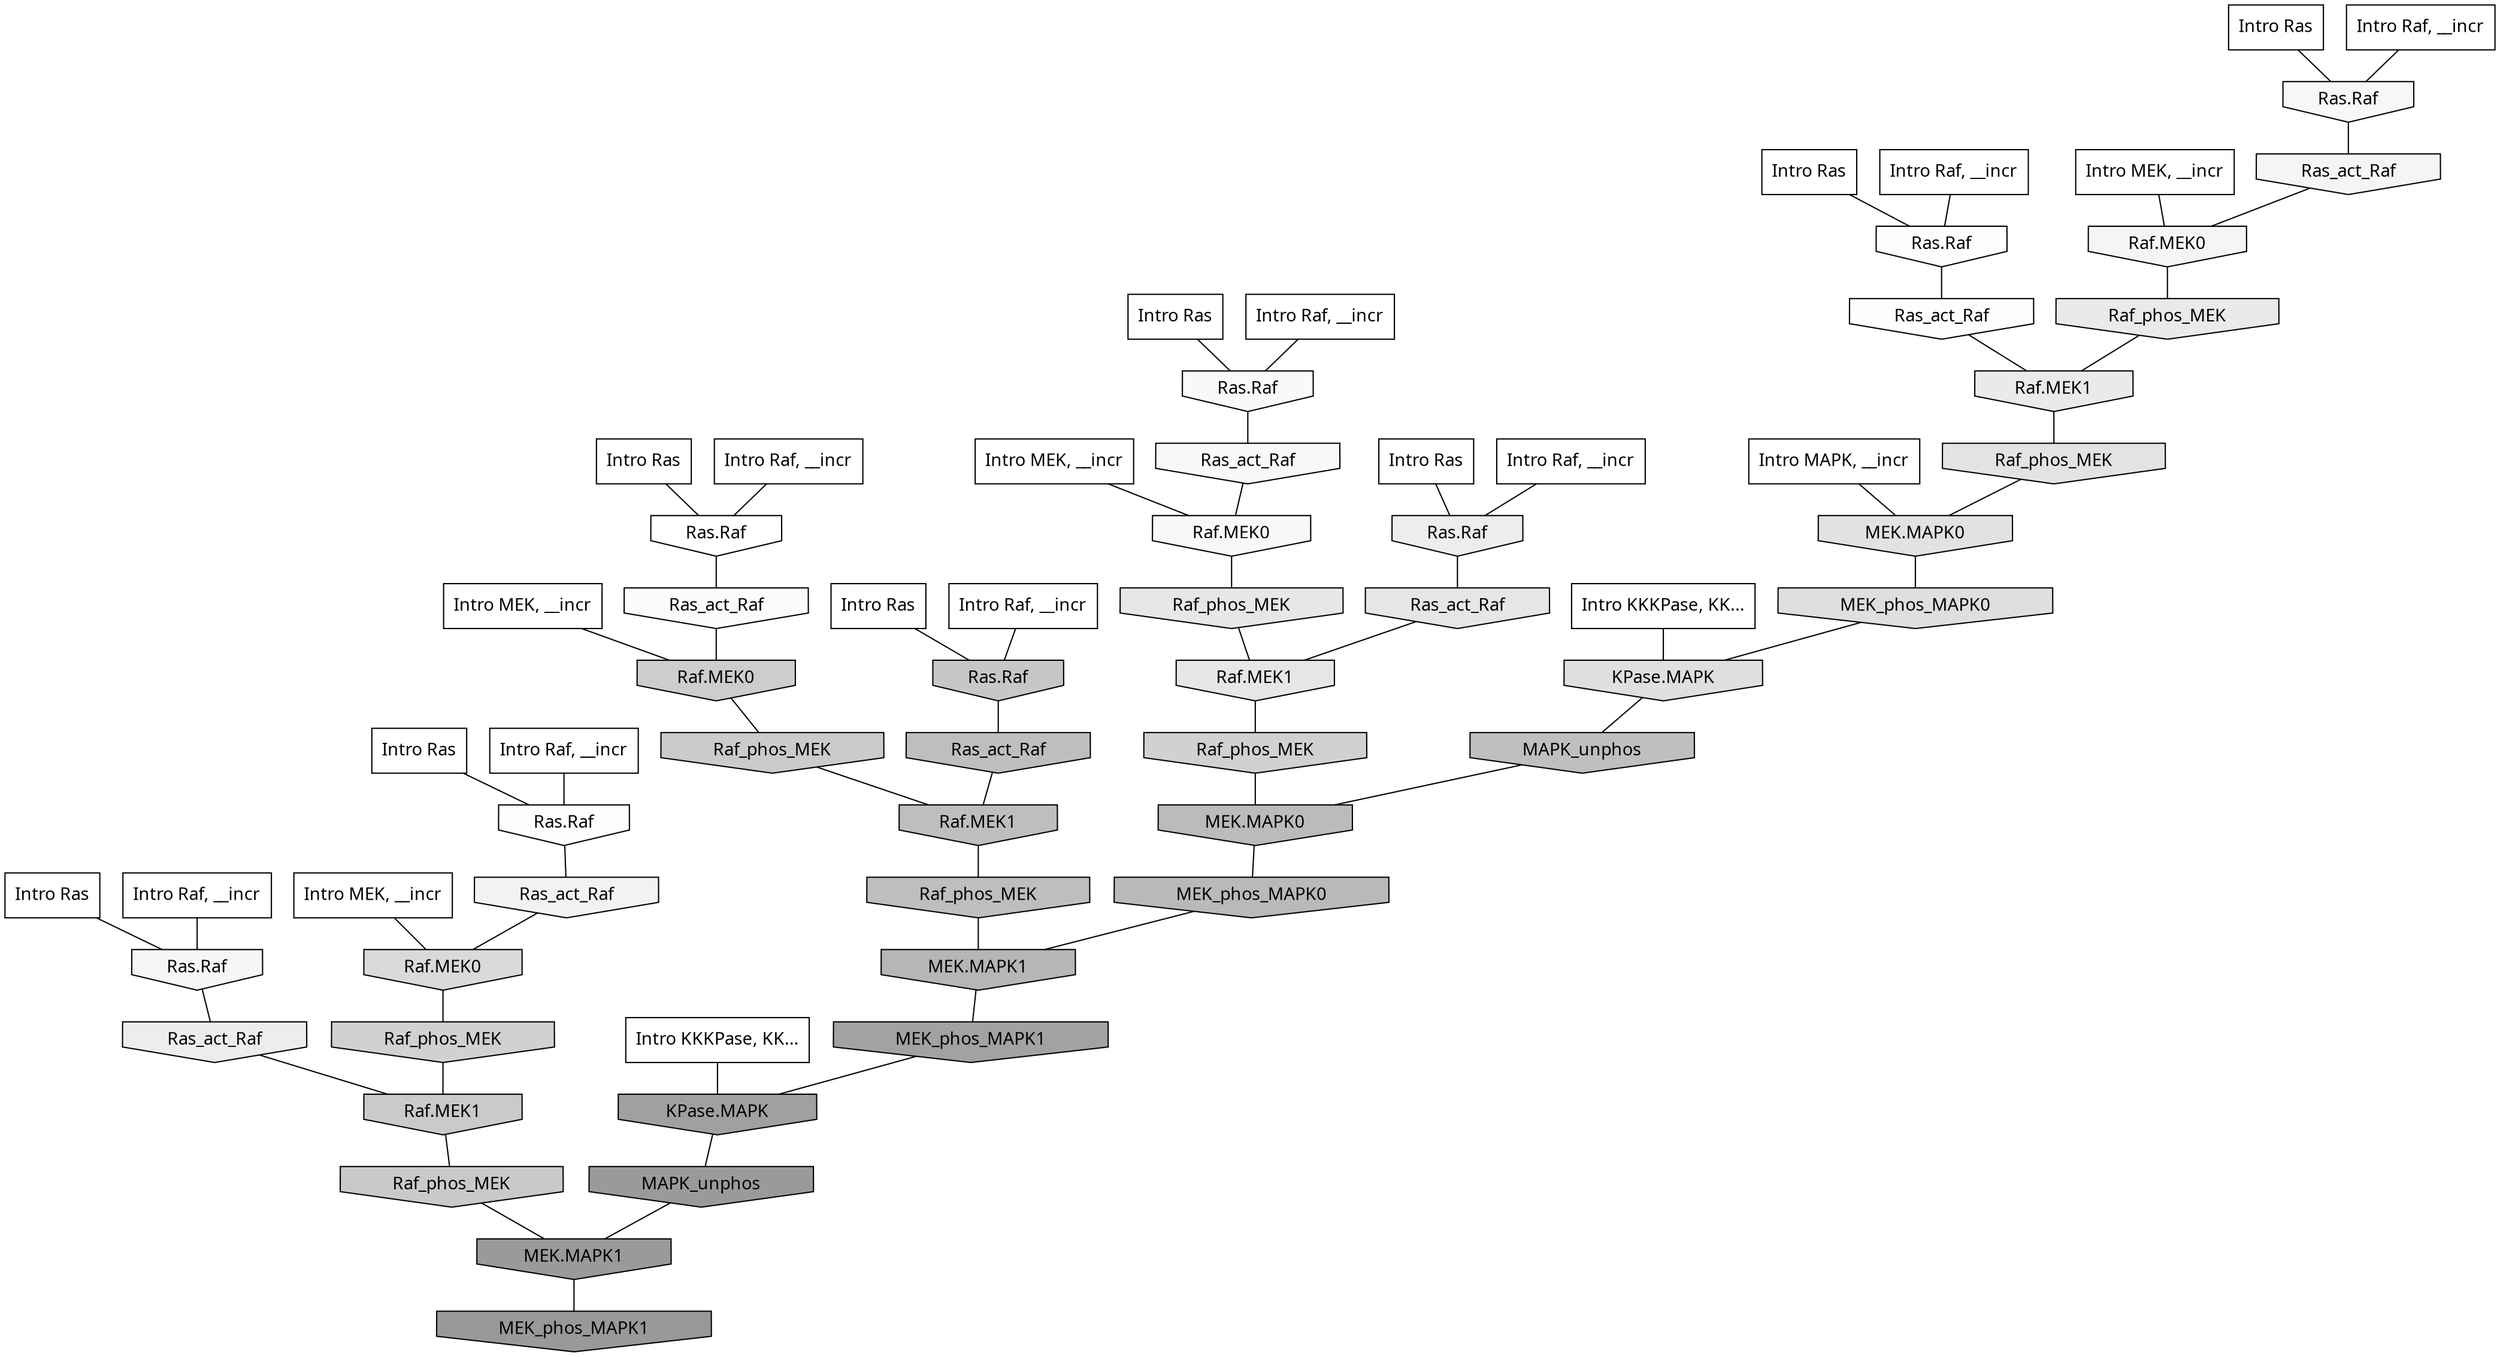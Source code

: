digraph G{
  rankdir="TB";
  ranksep=0.30;
  node [fontname="CMU Serif"];
  edge [fontname="CMU Serif"];
  
  9 [label="Intro Ras", shape=rectangle, style=filled, fillcolor="0.000 0.000 1.000"]
  
  16 [label="Intro Ras", shape=rectangle, style=filled, fillcolor="0.000 0.000 1.000"]
  
  19 [label="Intro Ras", shape=rectangle, style=filled, fillcolor="0.000 0.000 1.000"]
  
  31 [label="Intro Ras", shape=rectangle, style=filled, fillcolor="0.000 0.000 1.000"]
  
  59 [label="Intro Ras", shape=rectangle, style=filled, fillcolor="0.000 0.000 1.000"]
  
  78 [label="Intro Ras", shape=rectangle, style=filled, fillcolor="0.000 0.000 1.000"]
  
  89 [label="Intro Ras", shape=rectangle, style=filled, fillcolor="0.000 0.000 1.000"]
  
  94 [label="Intro Ras", shape=rectangle, style=filled, fillcolor="0.000 0.000 1.000"]
  
  192 [label="Intro Raf, __incr", shape=rectangle, style=filled, fillcolor="0.000 0.000 1.000"]
  
  470 [label="Intro Raf, __incr", shape=rectangle, style=filled, fillcolor="0.000 0.000 1.000"]
  
  531 [label="Intro Raf, __incr", shape=rectangle, style=filled, fillcolor="0.000 0.000 1.000"]
  
  551 [label="Intro Raf, __incr", shape=rectangle, style=filled, fillcolor="0.000 0.000 1.000"]
  
  562 [label="Intro Raf, __incr", shape=rectangle, style=filled, fillcolor="0.000 0.000 1.000"]
  
  646 [label="Intro Raf, __incr", shape=rectangle, style=filled, fillcolor="0.000 0.000 1.000"]
  
  668 [label="Intro Raf, __incr", shape=rectangle, style=filled, fillcolor="0.000 0.000 1.000"]
  
  873 [label="Intro Raf, __incr", shape=rectangle, style=filled, fillcolor="0.000 0.000 1.000"]
  
  1114 [label="Intro MEK, __incr", shape=rectangle, style=filled, fillcolor="0.000 0.000 1.000"]
  
  1176 [label="Intro MEK, __incr", shape=rectangle, style=filled, fillcolor="0.000 0.000 1.000"]
  
  1447 [label="Intro MEK, __incr", shape=rectangle, style=filled, fillcolor="0.000 0.000 1.000"]
  
  1567 [label="Intro MEK, __incr", shape=rectangle, style=filled, fillcolor="0.000 0.000 1.000"]
  
  2880 [label="Intro MAPK, __incr", shape=rectangle, style=filled, fillcolor="0.000 0.000 1.000"]
  
  3117 [label="Intro KKKPase, KK...", shape=rectangle, style=filled, fillcolor="0.000 0.000 1.000"]
  
  3140 [label="Intro KKKPase, KK...", shape=rectangle, style=filled, fillcolor="0.000 0.000 1.000"]
  
  3283 [label="Ras.Raf", shape=invhouse, style=filled, fillcolor="0.000 0.000 1.000"]
  
  3391 [label="Ras.Raf", shape=invhouse, style=filled, fillcolor="0.000 0.000 0.991"]
  
  3412 [label="Ras_act_Raf", shape=invhouse, style=filled, fillcolor="0.000 0.000 0.989"]
  
  3419 [label="Ras.Raf", shape=invhouse, style=filled, fillcolor="0.000 0.000 0.989"]
  
  3480 [label="Ras_act_Raf", shape=invhouse, style=filled, fillcolor="0.000 0.000 0.981"]
  
  3541 [label="Ras.Raf", shape=invhouse, style=filled, fillcolor="0.000 0.000 0.974"]
  
  3577 [label="Ras_act_Raf", shape=invhouse, style=filled, fillcolor="0.000 0.000 0.971"]
  
  3579 [label="Raf.MEK0", shape=invhouse, style=filled, fillcolor="0.000 0.000 0.971"]
  
  3608 [label="Ras.Raf", shape=invhouse, style=filled, fillcolor="0.000 0.000 0.968"]
  
  3668 [label="Ras.Raf", shape=invhouse, style=filled, fillcolor="0.000 0.000 0.963"]
  
  3711 [label="Ras_act_Raf", shape=invhouse, style=filled, fillcolor="0.000 0.000 0.960"]
  
  3714 [label="Raf.MEK0", shape=invhouse, style=filled, fillcolor="0.000 0.000 0.960"]
  
  3960 [label="Ras_act_Raf", shape=invhouse, style=filled, fillcolor="0.000 0.000 0.948"]
  
  4345 [label="Ras.Raf", shape=invhouse, style=filled, fillcolor="0.000 0.000 0.928"]
  
  4357 [label="Ras_act_Raf", shape=invhouse, style=filled, fillcolor="0.000 0.000 0.928"]
  
  4589 [label="Raf_phos_MEK", shape=invhouse, style=filled, fillcolor="0.000 0.000 0.917"]
  
  4618 [label="Raf.MEK1", shape=invhouse, style=filled, fillcolor="0.000 0.000 0.915"]
  
  4858 [label="Raf_phos_MEK", shape=invhouse, style=filled, fillcolor="0.000 0.000 0.906"]
  
  4992 [label="Ras_act_Raf", shape=invhouse, style=filled, fillcolor="0.000 0.000 0.899"]
  
  4994 [label="Raf.MEK1", shape=invhouse, style=filled, fillcolor="0.000 0.000 0.899"]
  
  5281 [label="Raf_phos_MEK", shape=invhouse, style=filled, fillcolor="0.000 0.000 0.887"]
  
  5344 [label="MEK.MAPK0", shape=invhouse, style=filled, fillcolor="0.000 0.000 0.885"]
  
  5561 [label="MEK_phos_MAPK0", shape=invhouse, style=filled, fillcolor="0.000 0.000 0.875"]
  
  5563 [label="KPase.MAPK", shape=invhouse, style=filled, fillcolor="0.000 0.000 0.875"]
  
  6089 [label="Raf.MEK0", shape=invhouse, style=filled, fillcolor="0.000 0.000 0.855"]
  
  7396 [label="Raf_phos_MEK", shape=invhouse, style=filled, fillcolor="0.000 0.000 0.819"]
  
  7458 [label="Raf_phos_MEK", shape=invhouse, style=filled, fillcolor="0.000 0.000 0.818"]
  
  8141 [label="Raf.MEK0", shape=invhouse, style=filled, fillcolor="0.000 0.000 0.803"]
  
  8585 [label="Raf_phos_MEK", shape=invhouse, style=filled, fillcolor="0.000 0.000 0.793"]
  
  8642 [label="Raf.MEK1", shape=invhouse, style=filled, fillcolor="0.000 0.000 0.792"]
  
  8853 [label="Raf_phos_MEK", shape=invhouse, style=filled, fillcolor="0.000 0.000 0.787"]
  
  9251 [label="Ras.Raf", shape=invhouse, style=filled, fillcolor="0.000 0.000 0.779"]
  
  11389 [label="MAPK_unphos", shape=invhouse, style=filled, fillcolor="0.000 0.000 0.747"]
  
  11705 [label="Ras_act_Raf", shape=invhouse, style=filled, fillcolor="0.000 0.000 0.743"]
  
  11708 [label="Raf.MEK1", shape=invhouse, style=filled, fillcolor="0.000 0.000 0.743"]
  
  11709 [label="Raf_phos_MEK", shape=invhouse, style=filled, fillcolor="0.000 0.000 0.743"]
  
  12415 [label="MEK.MAPK0", shape=invhouse, style=filled, fillcolor="0.000 0.000 0.734"]
  
  13132 [label="MEK_phos_MAPK0", shape=invhouse, style=filled, fillcolor="0.000 0.000 0.726"]
  
  14292 [label="MEK.MAPK1", shape=invhouse, style=filled, fillcolor="0.000 0.000 0.714"]
  
  18503 [label="MEK_phos_MAPK1", shape=invhouse, style=filled, fillcolor="0.000 0.000 0.636"]
  
  18801 [label="KPase.MAPK", shape=invhouse, style=filled, fillcolor="0.000 0.000 0.627"]
  
  19464 [label="MAPK_unphos", shape=invhouse, style=filled, fillcolor="0.000 0.000 0.605"]
  
  19465 [label="MEK.MAPK1", shape=invhouse, style=filled, fillcolor="0.000 0.000 0.605"]
  
  19564 [label="MEK_phos_MAPK1", shape=invhouse, style=filled, fillcolor="0.000 0.000 0.600"]
  
  
  19465 -> 19564 [dir=none, color="0.000 0.000 0.000"] 
  19464 -> 19465 [dir=none, color="0.000 0.000 0.000"] 
  18801 -> 19464 [dir=none, color="0.000 0.000 0.000"] 
  18503 -> 18801 [dir=none, color="0.000 0.000 0.000"] 
  14292 -> 18503 [dir=none, color="0.000 0.000 0.000"] 
  13132 -> 14292 [dir=none, color="0.000 0.000 0.000"] 
  12415 -> 13132 [dir=none, color="0.000 0.000 0.000"] 
  11709 -> 14292 [dir=none, color="0.000 0.000 0.000"] 
  11708 -> 11709 [dir=none, color="0.000 0.000 0.000"] 
  11705 -> 11708 [dir=none, color="0.000 0.000 0.000"] 
  11389 -> 12415 [dir=none, color="0.000 0.000 0.000"] 
  9251 -> 11705 [dir=none, color="0.000 0.000 0.000"] 
  8853 -> 19465 [dir=none, color="0.000 0.000 0.000"] 
  8642 -> 8853 [dir=none, color="0.000 0.000 0.000"] 
  8585 -> 11708 [dir=none, color="0.000 0.000 0.000"] 
  8141 -> 8585 [dir=none, color="0.000 0.000 0.000"] 
  7458 -> 12415 [dir=none, color="0.000 0.000 0.000"] 
  7396 -> 8642 [dir=none, color="0.000 0.000 0.000"] 
  6089 -> 7396 [dir=none, color="0.000 0.000 0.000"] 
  5563 -> 11389 [dir=none, color="0.000 0.000 0.000"] 
  5561 -> 5563 [dir=none, color="0.000 0.000 0.000"] 
  5344 -> 5561 [dir=none, color="0.000 0.000 0.000"] 
  5281 -> 5344 [dir=none, color="0.000 0.000 0.000"] 
  4994 -> 7458 [dir=none, color="0.000 0.000 0.000"] 
  4992 -> 4994 [dir=none, color="0.000 0.000 0.000"] 
  4858 -> 4994 [dir=none, color="0.000 0.000 0.000"] 
  4618 -> 5281 [dir=none, color="0.000 0.000 0.000"] 
  4589 -> 4618 [dir=none, color="0.000 0.000 0.000"] 
  4357 -> 8642 [dir=none, color="0.000 0.000 0.000"] 
  4345 -> 4992 [dir=none, color="0.000 0.000 0.000"] 
  3960 -> 6089 [dir=none, color="0.000 0.000 0.000"] 
  3714 -> 4589 [dir=none, color="0.000 0.000 0.000"] 
  3711 -> 3714 [dir=none, color="0.000 0.000 0.000"] 
  3668 -> 4357 [dir=none, color="0.000 0.000 0.000"] 
  3608 -> 3711 [dir=none, color="0.000 0.000 0.000"] 
  3579 -> 4858 [dir=none, color="0.000 0.000 0.000"] 
  3577 -> 3579 [dir=none, color="0.000 0.000 0.000"] 
  3541 -> 3577 [dir=none, color="0.000 0.000 0.000"] 
  3480 -> 8141 [dir=none, color="0.000 0.000 0.000"] 
  3419 -> 3960 [dir=none, color="0.000 0.000 0.000"] 
  3412 -> 4618 [dir=none, color="0.000 0.000 0.000"] 
  3391 -> 3412 [dir=none, color="0.000 0.000 0.000"] 
  3283 -> 3480 [dir=none, color="0.000 0.000 0.000"] 
  3140 -> 5563 [dir=none, color="0.000 0.000 0.000"] 
  3117 -> 18801 [dir=none, color="0.000 0.000 0.000"] 
  2880 -> 5344 [dir=none, color="0.000 0.000 0.000"] 
  1567 -> 8141 [dir=none, color="0.000 0.000 0.000"] 
  1447 -> 3714 [dir=none, color="0.000 0.000 0.000"] 
  1176 -> 3579 [dir=none, color="0.000 0.000 0.000"] 
  1114 -> 6089 [dir=none, color="0.000 0.000 0.000"] 
  873 -> 3419 [dir=none, color="0.000 0.000 0.000"] 
  668 -> 3541 [dir=none, color="0.000 0.000 0.000"] 
  646 -> 9251 [dir=none, color="0.000 0.000 0.000"] 
  562 -> 3391 [dir=none, color="0.000 0.000 0.000"] 
  551 -> 3668 [dir=none, color="0.000 0.000 0.000"] 
  531 -> 3283 [dir=none, color="0.000 0.000 0.000"] 
  470 -> 3608 [dir=none, color="0.000 0.000 0.000"] 
  192 -> 4345 [dir=none, color="0.000 0.000 0.000"] 
  94 -> 3283 [dir=none, color="0.000 0.000 0.000"] 
  89 -> 3541 [dir=none, color="0.000 0.000 0.000"] 
  78 -> 3608 [dir=none, color="0.000 0.000 0.000"] 
  59 -> 3391 [dir=none, color="0.000 0.000 0.000"] 
  31 -> 4345 [dir=none, color="0.000 0.000 0.000"] 
  19 -> 3419 [dir=none, color="0.000 0.000 0.000"] 
  16 -> 9251 [dir=none, color="0.000 0.000 0.000"] 
  9 -> 3668 [dir=none, color="0.000 0.000 0.000"] 
  
  }
